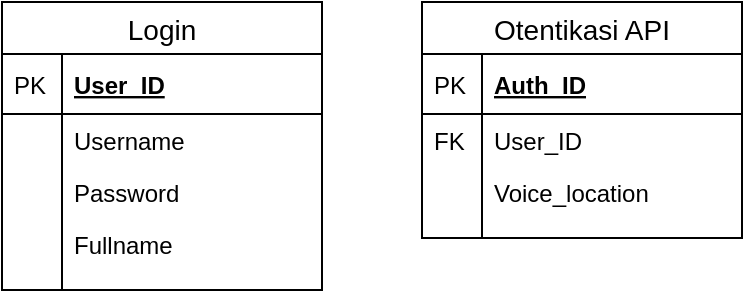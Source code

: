 <mxfile version="13.1.3" type="github">
  <diagram id="EoS9HGQBLGvdO4srlufh" name="Page-1">
    <mxGraphModel dx="1422" dy="794" grid="1" gridSize="10" guides="1" tooltips="1" connect="1" arrows="1" fold="1" page="1" pageScale="1" pageWidth="1169" pageHeight="827" math="0" shadow="0">
      <root>
        <mxCell id="0" />
        <mxCell id="1" parent="0" />
        <mxCell id="qr60VIJWvSmlHIU_qcQM-1" value="Login" style="swimlane;fontStyle=0;childLayout=stackLayout;horizontal=1;startSize=26;horizontalStack=0;resizeParent=1;resizeParentMax=0;resizeLast=0;collapsible=1;marginBottom=0;align=center;fontSize=14;" vertex="1" parent="1">
          <mxGeometry x="270" y="240" width="160" height="144" as="geometry" />
        </mxCell>
        <mxCell id="qr60VIJWvSmlHIU_qcQM-2" value="User_ID" style="shape=partialRectangle;top=0;left=0;right=0;bottom=1;align=left;verticalAlign=middle;fillColor=none;spacingLeft=34;spacingRight=4;overflow=hidden;rotatable=0;points=[[0,0.5],[1,0.5]];portConstraint=eastwest;dropTarget=0;fontStyle=5;fontSize=12;" vertex="1" parent="qr60VIJWvSmlHIU_qcQM-1">
          <mxGeometry y="26" width="160" height="30" as="geometry" />
        </mxCell>
        <mxCell id="qr60VIJWvSmlHIU_qcQM-3" value="PK" style="shape=partialRectangle;top=0;left=0;bottom=0;fillColor=none;align=left;verticalAlign=middle;spacingLeft=4;spacingRight=4;overflow=hidden;rotatable=0;points=[];portConstraint=eastwest;part=1;fontSize=12;" vertex="1" connectable="0" parent="qr60VIJWvSmlHIU_qcQM-2">
          <mxGeometry width="30" height="30" as="geometry" />
        </mxCell>
        <mxCell id="qr60VIJWvSmlHIU_qcQM-4" value="Username" style="shape=partialRectangle;top=0;left=0;right=0;bottom=0;align=left;verticalAlign=top;fillColor=none;spacingLeft=34;spacingRight=4;overflow=hidden;rotatable=0;points=[[0,0.5],[1,0.5]];portConstraint=eastwest;dropTarget=0;fontSize=12;" vertex="1" parent="qr60VIJWvSmlHIU_qcQM-1">
          <mxGeometry y="56" width="160" height="26" as="geometry" />
        </mxCell>
        <mxCell id="qr60VIJWvSmlHIU_qcQM-5" value="" style="shape=partialRectangle;top=0;left=0;bottom=0;fillColor=none;align=left;verticalAlign=top;spacingLeft=4;spacingRight=4;overflow=hidden;rotatable=0;points=[];portConstraint=eastwest;part=1;fontSize=12;" vertex="1" connectable="0" parent="qr60VIJWvSmlHIU_qcQM-4">
          <mxGeometry width="30" height="26" as="geometry" />
        </mxCell>
        <mxCell id="qr60VIJWvSmlHIU_qcQM-6" value="Password" style="shape=partialRectangle;top=0;left=0;right=0;bottom=0;align=left;verticalAlign=top;fillColor=none;spacingLeft=34;spacingRight=4;overflow=hidden;rotatable=0;points=[[0,0.5],[1,0.5]];portConstraint=eastwest;dropTarget=0;fontSize=12;" vertex="1" parent="qr60VIJWvSmlHIU_qcQM-1">
          <mxGeometry y="82" width="160" height="26" as="geometry" />
        </mxCell>
        <mxCell id="qr60VIJWvSmlHIU_qcQM-7" value="" style="shape=partialRectangle;top=0;left=0;bottom=0;fillColor=none;align=left;verticalAlign=top;spacingLeft=4;spacingRight=4;overflow=hidden;rotatable=0;points=[];portConstraint=eastwest;part=1;fontSize=12;" vertex="1" connectable="0" parent="qr60VIJWvSmlHIU_qcQM-6">
          <mxGeometry width="30" height="26" as="geometry" />
        </mxCell>
        <mxCell id="qr60VIJWvSmlHIU_qcQM-8" value="Fullname" style="shape=partialRectangle;top=0;left=0;right=0;bottom=0;align=left;verticalAlign=top;fillColor=none;spacingLeft=34;spacingRight=4;overflow=hidden;rotatable=0;points=[[0,0.5],[1,0.5]];portConstraint=eastwest;dropTarget=0;fontSize=12;" vertex="1" parent="qr60VIJWvSmlHIU_qcQM-1">
          <mxGeometry y="108" width="160" height="26" as="geometry" />
        </mxCell>
        <mxCell id="qr60VIJWvSmlHIU_qcQM-9" value="" style="shape=partialRectangle;top=0;left=0;bottom=0;fillColor=none;align=left;verticalAlign=top;spacingLeft=4;spacingRight=4;overflow=hidden;rotatable=0;points=[];portConstraint=eastwest;part=1;fontSize=12;" vertex="1" connectable="0" parent="qr60VIJWvSmlHIU_qcQM-8">
          <mxGeometry width="30" height="26" as="geometry" />
        </mxCell>
        <mxCell id="qr60VIJWvSmlHIU_qcQM-10" value="" style="shape=partialRectangle;top=0;left=0;right=0;bottom=0;align=left;verticalAlign=top;fillColor=none;spacingLeft=34;spacingRight=4;overflow=hidden;rotatable=0;points=[[0,0.5],[1,0.5]];portConstraint=eastwest;dropTarget=0;fontSize=12;" vertex="1" parent="qr60VIJWvSmlHIU_qcQM-1">
          <mxGeometry y="134" width="160" height="10" as="geometry" />
        </mxCell>
        <mxCell id="qr60VIJWvSmlHIU_qcQM-11" value="" style="shape=partialRectangle;top=0;left=0;bottom=0;fillColor=none;align=left;verticalAlign=top;spacingLeft=4;spacingRight=4;overflow=hidden;rotatable=0;points=[];portConstraint=eastwest;part=1;fontSize=12;" vertex="1" connectable="0" parent="qr60VIJWvSmlHIU_qcQM-10">
          <mxGeometry width="30" height="10" as="geometry" />
        </mxCell>
        <mxCell id="qr60VIJWvSmlHIU_qcQM-12" value="Otentikasi API" style="swimlane;fontStyle=0;childLayout=stackLayout;horizontal=1;startSize=26;horizontalStack=0;resizeParent=1;resizeParentMax=0;resizeLast=0;collapsible=1;marginBottom=0;align=center;fontSize=14;" vertex="1" parent="1">
          <mxGeometry x="480" y="240" width="160" height="118" as="geometry" />
        </mxCell>
        <mxCell id="qr60VIJWvSmlHIU_qcQM-13" value="Auth_ID" style="shape=partialRectangle;top=0;left=0;right=0;bottom=1;align=left;verticalAlign=middle;fillColor=none;spacingLeft=34;spacingRight=4;overflow=hidden;rotatable=0;points=[[0,0.5],[1,0.5]];portConstraint=eastwest;dropTarget=0;fontStyle=5;fontSize=12;" vertex="1" parent="qr60VIJWvSmlHIU_qcQM-12">
          <mxGeometry y="26" width="160" height="30" as="geometry" />
        </mxCell>
        <mxCell id="qr60VIJWvSmlHIU_qcQM-14" value="PK" style="shape=partialRectangle;top=0;left=0;bottom=0;fillColor=none;align=left;verticalAlign=middle;spacingLeft=4;spacingRight=4;overflow=hidden;rotatable=0;points=[];portConstraint=eastwest;part=1;fontSize=12;" vertex="1" connectable="0" parent="qr60VIJWvSmlHIU_qcQM-13">
          <mxGeometry width="30" height="30" as="geometry" />
        </mxCell>
        <mxCell id="qr60VIJWvSmlHIU_qcQM-15" value="User_ID" style="shape=partialRectangle;top=0;left=0;right=0;bottom=0;align=left;verticalAlign=top;fillColor=none;spacingLeft=34;spacingRight=4;overflow=hidden;rotatable=0;points=[[0,0.5],[1,0.5]];portConstraint=eastwest;dropTarget=0;fontSize=12;" vertex="1" parent="qr60VIJWvSmlHIU_qcQM-12">
          <mxGeometry y="56" width="160" height="26" as="geometry" />
        </mxCell>
        <mxCell id="qr60VIJWvSmlHIU_qcQM-16" value="FK" style="shape=partialRectangle;top=0;left=0;bottom=0;fillColor=none;align=left;verticalAlign=top;spacingLeft=4;spacingRight=4;overflow=hidden;rotatable=0;points=[];portConstraint=eastwest;part=1;fontSize=12;" vertex="1" connectable="0" parent="qr60VIJWvSmlHIU_qcQM-15">
          <mxGeometry width="30" height="26" as="geometry" />
        </mxCell>
        <mxCell id="qr60VIJWvSmlHIU_qcQM-17" value="Voice_location" style="shape=partialRectangle;top=0;left=0;right=0;bottom=0;align=left;verticalAlign=top;fillColor=none;spacingLeft=34;spacingRight=4;overflow=hidden;rotatable=0;points=[[0,0.5],[1,0.5]];portConstraint=eastwest;dropTarget=0;fontSize=12;" vertex="1" parent="qr60VIJWvSmlHIU_qcQM-12">
          <mxGeometry y="82" width="160" height="26" as="geometry" />
        </mxCell>
        <mxCell id="qr60VIJWvSmlHIU_qcQM-18" value="" style="shape=partialRectangle;top=0;left=0;bottom=0;fillColor=none;align=left;verticalAlign=top;spacingLeft=4;spacingRight=4;overflow=hidden;rotatable=0;points=[];portConstraint=eastwest;part=1;fontSize=12;" vertex="1" connectable="0" parent="qr60VIJWvSmlHIU_qcQM-17">
          <mxGeometry width="30" height="26" as="geometry" />
        </mxCell>
        <mxCell id="qr60VIJWvSmlHIU_qcQM-21" value="" style="shape=partialRectangle;top=0;left=0;right=0;bottom=0;align=left;verticalAlign=top;fillColor=none;spacingLeft=34;spacingRight=4;overflow=hidden;rotatable=0;points=[[0,0.5],[1,0.5]];portConstraint=eastwest;dropTarget=0;fontSize=12;" vertex="1" parent="qr60VIJWvSmlHIU_qcQM-12">
          <mxGeometry y="108" width="160" height="10" as="geometry" />
        </mxCell>
        <mxCell id="qr60VIJWvSmlHIU_qcQM-22" value="" style="shape=partialRectangle;top=0;left=0;bottom=0;fillColor=none;align=left;verticalAlign=top;spacingLeft=4;spacingRight=4;overflow=hidden;rotatable=0;points=[];portConstraint=eastwest;part=1;fontSize=12;" vertex="1" connectable="0" parent="qr60VIJWvSmlHIU_qcQM-21">
          <mxGeometry width="30" height="10" as="geometry" />
        </mxCell>
      </root>
    </mxGraphModel>
  </diagram>
</mxfile>
